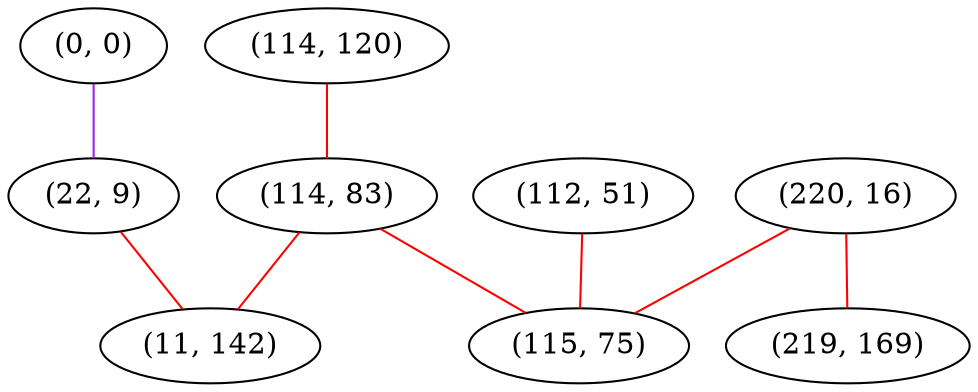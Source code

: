 graph "" {
"(0, 0)";
"(220, 16)";
"(114, 120)";
"(22, 9)";
"(114, 83)";
"(11, 142)";
"(112, 51)";
"(219, 169)";
"(115, 75)";
"(0, 0)" -- "(22, 9)"  [color=purple, key=0, weight=4];
"(220, 16)" -- "(219, 169)"  [color=red, key=0, weight=1];
"(220, 16)" -- "(115, 75)"  [color=red, key=0, weight=1];
"(114, 120)" -- "(114, 83)"  [color=red, key=0, weight=1];
"(22, 9)" -- "(11, 142)"  [color=red, key=0, weight=1];
"(114, 83)" -- "(115, 75)"  [color=red, key=0, weight=1];
"(114, 83)" -- "(11, 142)"  [color=red, key=0, weight=1];
"(112, 51)" -- "(115, 75)"  [color=red, key=0, weight=1];
}
